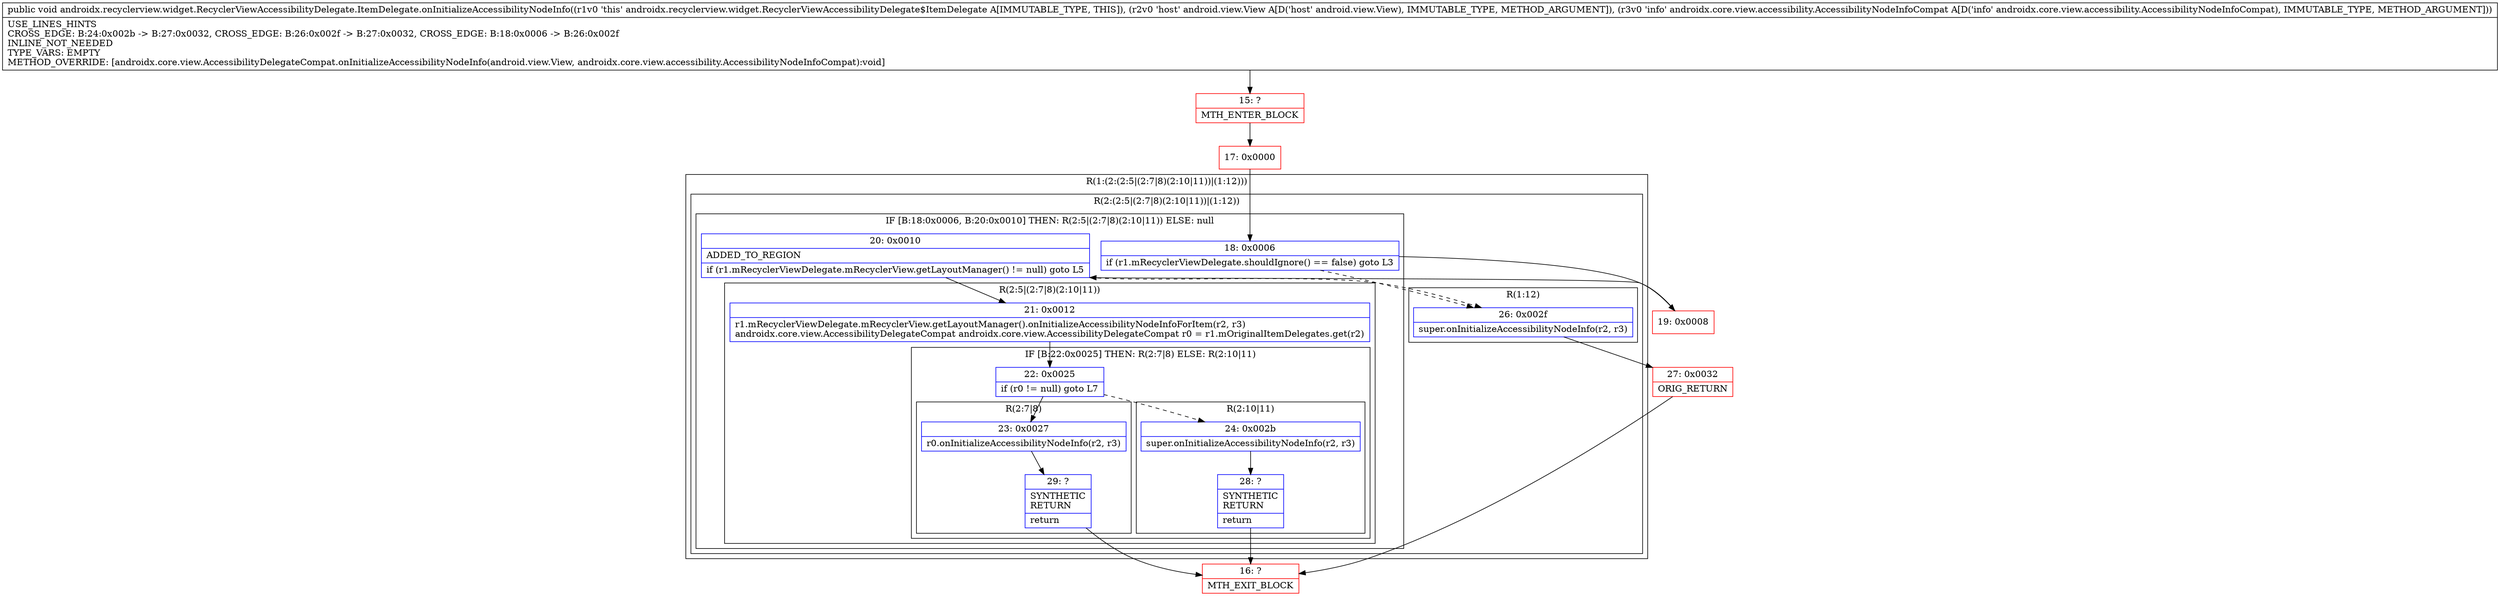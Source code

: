 digraph "CFG forandroidx.recyclerview.widget.RecyclerViewAccessibilityDelegate.ItemDelegate.onInitializeAccessibilityNodeInfo(Landroid\/view\/View;Landroidx\/core\/view\/accessibility\/AccessibilityNodeInfoCompat;)V" {
subgraph cluster_Region_1232914091 {
label = "R(1:(2:(2:5|(2:7|8)(2:10|11))|(1:12)))";
node [shape=record,color=blue];
subgraph cluster_Region_738840245 {
label = "R(2:(2:5|(2:7|8)(2:10|11))|(1:12))";
node [shape=record,color=blue];
subgraph cluster_IfRegion_1950094684 {
label = "IF [B:18:0x0006, B:20:0x0010] THEN: R(2:5|(2:7|8)(2:10|11)) ELSE: null";
node [shape=record,color=blue];
Node_18 [shape=record,label="{18\:\ 0x0006|if (r1.mRecyclerViewDelegate.shouldIgnore() == false) goto L3\l}"];
Node_20 [shape=record,label="{20\:\ 0x0010|ADDED_TO_REGION\l|if (r1.mRecyclerViewDelegate.mRecyclerView.getLayoutManager() != null) goto L5\l}"];
subgraph cluster_Region_2077156957 {
label = "R(2:5|(2:7|8)(2:10|11))";
node [shape=record,color=blue];
Node_21 [shape=record,label="{21\:\ 0x0012|r1.mRecyclerViewDelegate.mRecyclerView.getLayoutManager().onInitializeAccessibilityNodeInfoForItem(r2, r3)\landroidx.core.view.AccessibilityDelegateCompat androidx.core.view.AccessibilityDelegateCompat r0 = r1.mOriginalItemDelegates.get(r2)\l}"];
subgraph cluster_IfRegion_515790168 {
label = "IF [B:22:0x0025] THEN: R(2:7|8) ELSE: R(2:10|11)";
node [shape=record,color=blue];
Node_22 [shape=record,label="{22\:\ 0x0025|if (r0 != null) goto L7\l}"];
subgraph cluster_Region_1690220689 {
label = "R(2:7|8)";
node [shape=record,color=blue];
Node_23 [shape=record,label="{23\:\ 0x0027|r0.onInitializeAccessibilityNodeInfo(r2, r3)\l}"];
Node_29 [shape=record,label="{29\:\ ?|SYNTHETIC\lRETURN\l|return\l}"];
}
subgraph cluster_Region_606074310 {
label = "R(2:10|11)";
node [shape=record,color=blue];
Node_24 [shape=record,label="{24\:\ 0x002b|super.onInitializeAccessibilityNodeInfo(r2, r3)\l}"];
Node_28 [shape=record,label="{28\:\ ?|SYNTHETIC\lRETURN\l|return\l}"];
}
}
}
}
subgraph cluster_Region_200881776 {
label = "R(1:12)";
node [shape=record,color=blue];
Node_26 [shape=record,label="{26\:\ 0x002f|super.onInitializeAccessibilityNodeInfo(r2, r3)\l}"];
}
}
}
Node_15 [shape=record,color=red,label="{15\:\ ?|MTH_ENTER_BLOCK\l}"];
Node_17 [shape=record,color=red,label="{17\:\ 0x0000}"];
Node_19 [shape=record,color=red,label="{19\:\ 0x0008}"];
Node_16 [shape=record,color=red,label="{16\:\ ?|MTH_EXIT_BLOCK\l}"];
Node_27 [shape=record,color=red,label="{27\:\ 0x0032|ORIG_RETURN\l}"];
MethodNode[shape=record,label="{public void androidx.recyclerview.widget.RecyclerViewAccessibilityDelegate.ItemDelegate.onInitializeAccessibilityNodeInfo((r1v0 'this' androidx.recyclerview.widget.RecyclerViewAccessibilityDelegate$ItemDelegate A[IMMUTABLE_TYPE, THIS]), (r2v0 'host' android.view.View A[D('host' android.view.View), IMMUTABLE_TYPE, METHOD_ARGUMENT]), (r3v0 'info' androidx.core.view.accessibility.AccessibilityNodeInfoCompat A[D('info' androidx.core.view.accessibility.AccessibilityNodeInfoCompat), IMMUTABLE_TYPE, METHOD_ARGUMENT]))  | USE_LINES_HINTS\lCROSS_EDGE: B:24:0x002b \-\> B:27:0x0032, CROSS_EDGE: B:26:0x002f \-\> B:27:0x0032, CROSS_EDGE: B:18:0x0006 \-\> B:26:0x002f\lINLINE_NOT_NEEDED\lTYPE_VARS: EMPTY\lMETHOD_OVERRIDE: [androidx.core.view.AccessibilityDelegateCompat.onInitializeAccessibilityNodeInfo(android.view.View, androidx.core.view.accessibility.AccessibilityNodeInfoCompat):void]\l}"];
MethodNode -> Node_15;Node_18 -> Node_19;
Node_18 -> Node_26[style=dashed];
Node_20 -> Node_21;
Node_20 -> Node_26[style=dashed];
Node_21 -> Node_22;
Node_22 -> Node_23;
Node_22 -> Node_24[style=dashed];
Node_23 -> Node_29;
Node_29 -> Node_16;
Node_24 -> Node_28;
Node_28 -> Node_16;
Node_26 -> Node_27;
Node_15 -> Node_17;
Node_17 -> Node_18;
Node_19 -> Node_20;
Node_27 -> Node_16;
}

